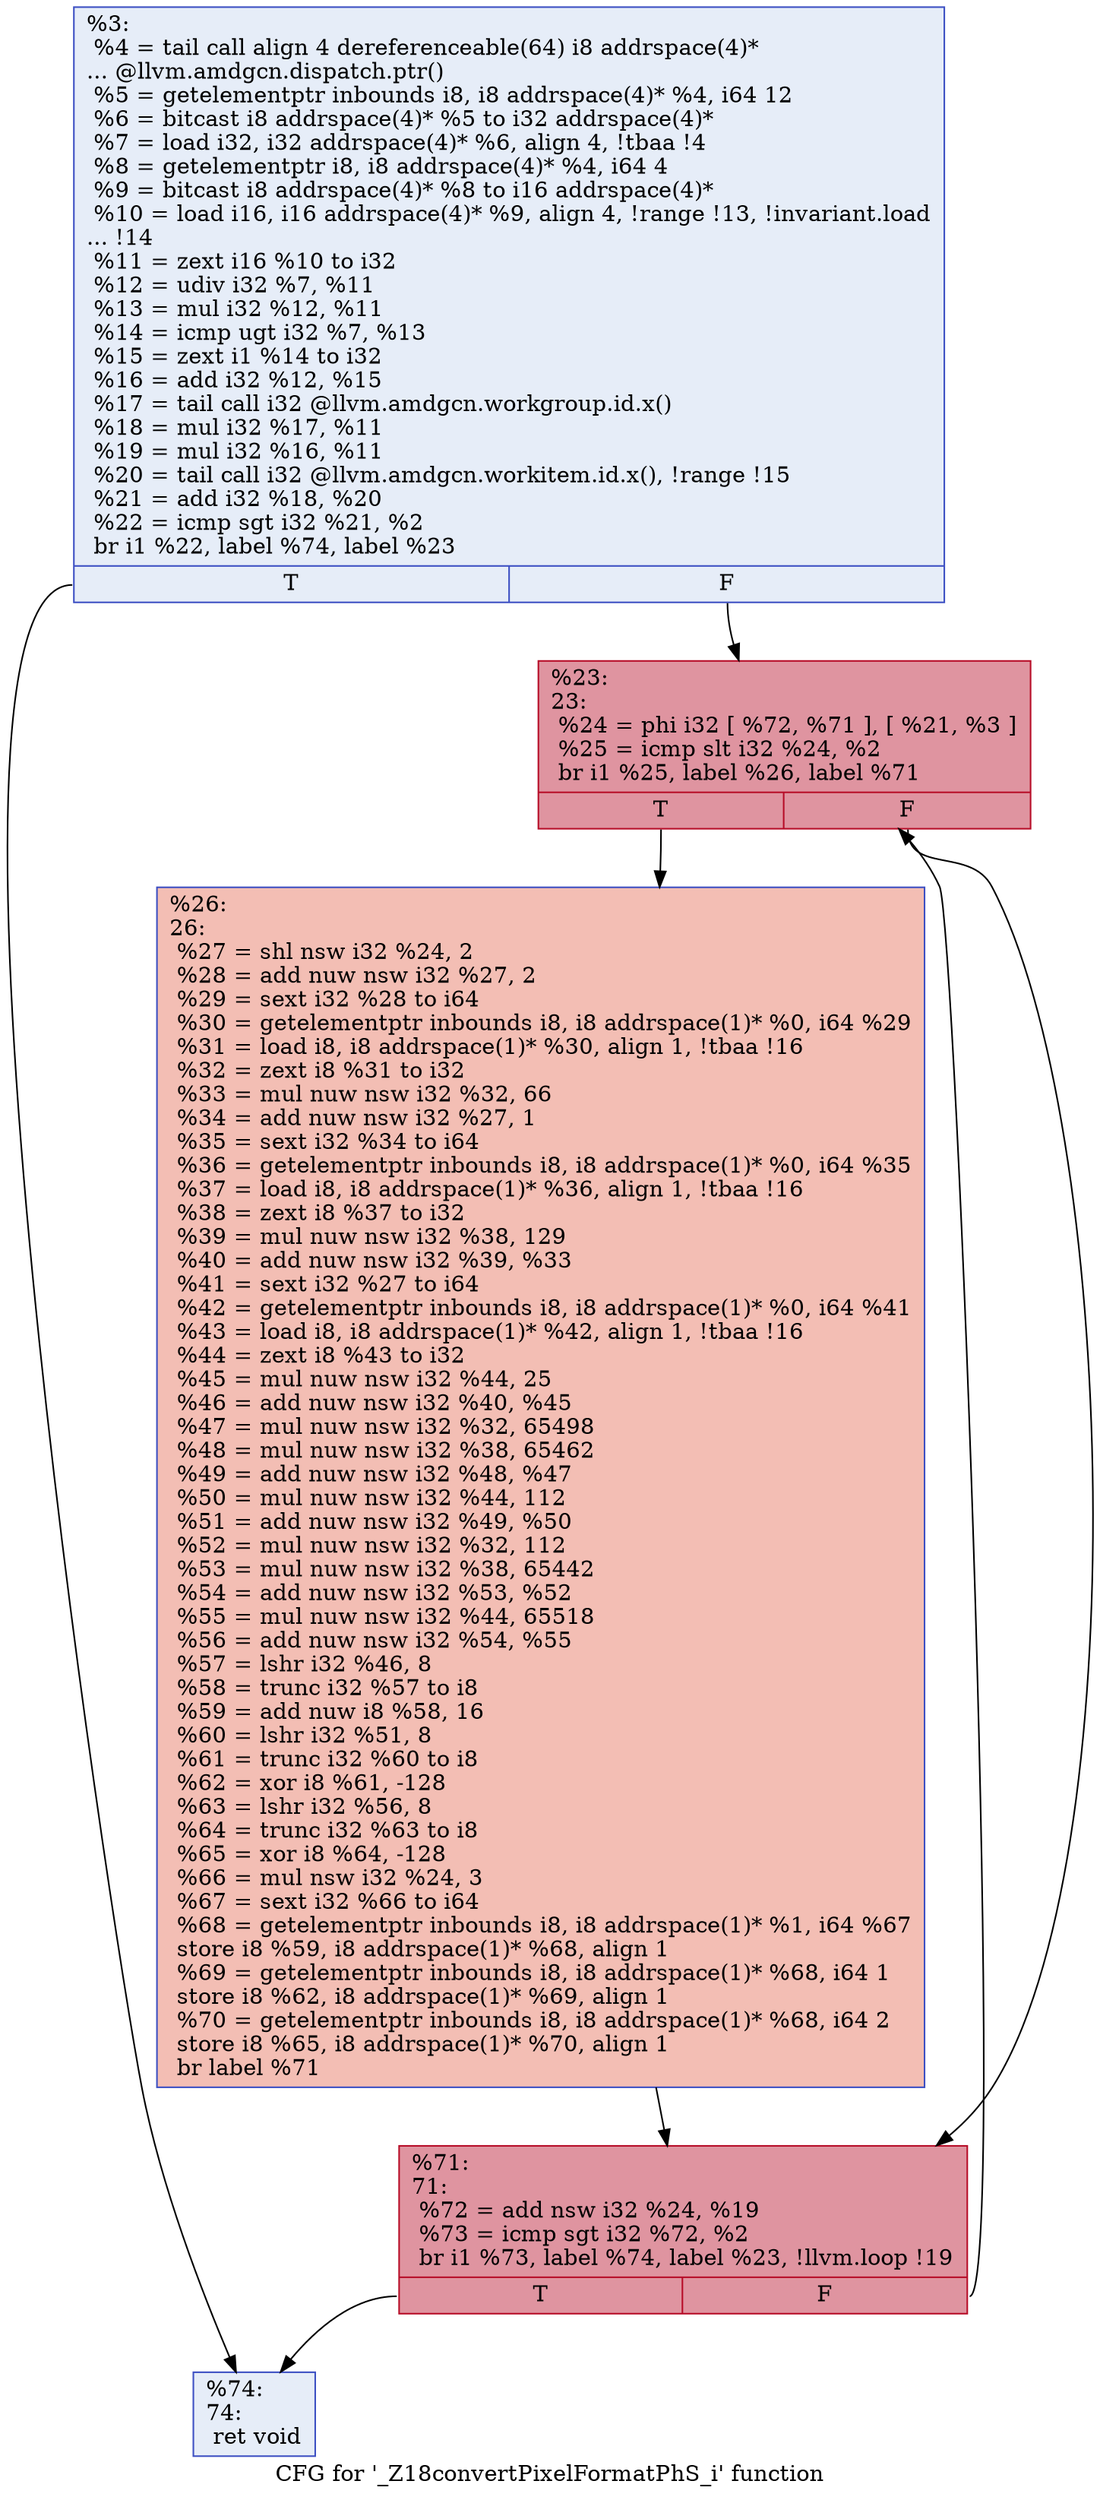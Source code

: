 digraph "CFG for '_Z18convertPixelFormatPhS_i' function" {
	label="CFG for '_Z18convertPixelFormatPhS_i' function";

	Node0x4794a20 [shape=record,color="#3d50c3ff", style=filled, fillcolor="#c7d7f070",label="{%3:\l  %4 = tail call align 4 dereferenceable(64) i8 addrspace(4)*\l... @llvm.amdgcn.dispatch.ptr()\l  %5 = getelementptr inbounds i8, i8 addrspace(4)* %4, i64 12\l  %6 = bitcast i8 addrspace(4)* %5 to i32 addrspace(4)*\l  %7 = load i32, i32 addrspace(4)* %6, align 4, !tbaa !4\l  %8 = getelementptr i8, i8 addrspace(4)* %4, i64 4\l  %9 = bitcast i8 addrspace(4)* %8 to i16 addrspace(4)*\l  %10 = load i16, i16 addrspace(4)* %9, align 4, !range !13, !invariant.load\l... !14\l  %11 = zext i16 %10 to i32\l  %12 = udiv i32 %7, %11\l  %13 = mul i32 %12, %11\l  %14 = icmp ugt i32 %7, %13\l  %15 = zext i1 %14 to i32\l  %16 = add i32 %12, %15\l  %17 = tail call i32 @llvm.amdgcn.workgroup.id.x()\l  %18 = mul i32 %17, %11\l  %19 = mul i32 %16, %11\l  %20 = tail call i32 @llvm.amdgcn.workitem.id.x(), !range !15\l  %21 = add i32 %18, %20\l  %22 = icmp sgt i32 %21, %2\l  br i1 %22, label %74, label %23\l|{<s0>T|<s1>F}}"];
	Node0x4794a20:s0 -> Node0x4796fe0;
	Node0x4794a20:s1 -> Node0x4797070;
	Node0x4797070 [shape=record,color="#b70d28ff", style=filled, fillcolor="#b70d2870",label="{%23:\l23:                                               \l  %24 = phi i32 [ %72, %71 ], [ %21, %3 ]\l  %25 = icmp slt i32 %24, %2\l  br i1 %25, label %26, label %71\l|{<s0>T|<s1>F}}"];
	Node0x4797070:s0 -> Node0x4797380;
	Node0x4797070:s1 -> Node0x47971b0;
	Node0x4797380 [shape=record,color="#3d50c3ff", style=filled, fillcolor="#e36c5570",label="{%26:\l26:                                               \l  %27 = shl nsw i32 %24, 2\l  %28 = add nuw nsw i32 %27, 2\l  %29 = sext i32 %28 to i64\l  %30 = getelementptr inbounds i8, i8 addrspace(1)* %0, i64 %29\l  %31 = load i8, i8 addrspace(1)* %30, align 1, !tbaa !16\l  %32 = zext i8 %31 to i32\l  %33 = mul nuw nsw i32 %32, 66\l  %34 = add nuw nsw i32 %27, 1\l  %35 = sext i32 %34 to i64\l  %36 = getelementptr inbounds i8, i8 addrspace(1)* %0, i64 %35\l  %37 = load i8, i8 addrspace(1)* %36, align 1, !tbaa !16\l  %38 = zext i8 %37 to i32\l  %39 = mul nuw nsw i32 %38, 129\l  %40 = add nuw nsw i32 %39, %33\l  %41 = sext i32 %27 to i64\l  %42 = getelementptr inbounds i8, i8 addrspace(1)* %0, i64 %41\l  %43 = load i8, i8 addrspace(1)* %42, align 1, !tbaa !16\l  %44 = zext i8 %43 to i32\l  %45 = mul nuw nsw i32 %44, 25\l  %46 = add nuw nsw i32 %40, %45\l  %47 = mul nuw nsw i32 %32, 65498\l  %48 = mul nuw nsw i32 %38, 65462\l  %49 = add nuw nsw i32 %48, %47\l  %50 = mul nuw nsw i32 %44, 112\l  %51 = add nuw nsw i32 %49, %50\l  %52 = mul nuw nsw i32 %32, 112\l  %53 = mul nuw nsw i32 %38, 65442\l  %54 = add nuw nsw i32 %53, %52\l  %55 = mul nuw nsw i32 %44, 65518\l  %56 = add nuw nsw i32 %54, %55\l  %57 = lshr i32 %46, 8\l  %58 = trunc i32 %57 to i8\l  %59 = add nuw i8 %58, 16\l  %60 = lshr i32 %51, 8\l  %61 = trunc i32 %60 to i8\l  %62 = xor i8 %61, -128\l  %63 = lshr i32 %56, 8\l  %64 = trunc i32 %63 to i8\l  %65 = xor i8 %64, -128\l  %66 = mul nsw i32 %24, 3\l  %67 = sext i32 %66 to i64\l  %68 = getelementptr inbounds i8, i8 addrspace(1)* %1, i64 %67\l  store i8 %59, i8 addrspace(1)* %68, align 1\l  %69 = getelementptr inbounds i8, i8 addrspace(1)* %68, i64 1\l  store i8 %62, i8 addrspace(1)* %69, align 1\l  %70 = getelementptr inbounds i8, i8 addrspace(1)* %68, i64 2\l  store i8 %65, i8 addrspace(1)* %70, align 1\l  br label %71\l}"];
	Node0x4797380 -> Node0x47971b0;
	Node0x47971b0 [shape=record,color="#b70d28ff", style=filled, fillcolor="#b70d2870",label="{%71:\l71:                                               \l  %72 = add nsw i32 %24, %19\l  %73 = icmp sgt i32 %72, %2\l  br i1 %73, label %74, label %23, !llvm.loop !19\l|{<s0>T|<s1>F}}"];
	Node0x47971b0:s0 -> Node0x4796fe0;
	Node0x47971b0:s1 -> Node0x4797070;
	Node0x4796fe0 [shape=record,color="#3d50c3ff", style=filled, fillcolor="#c7d7f070",label="{%74:\l74:                                               \l  ret void\l}"];
}
